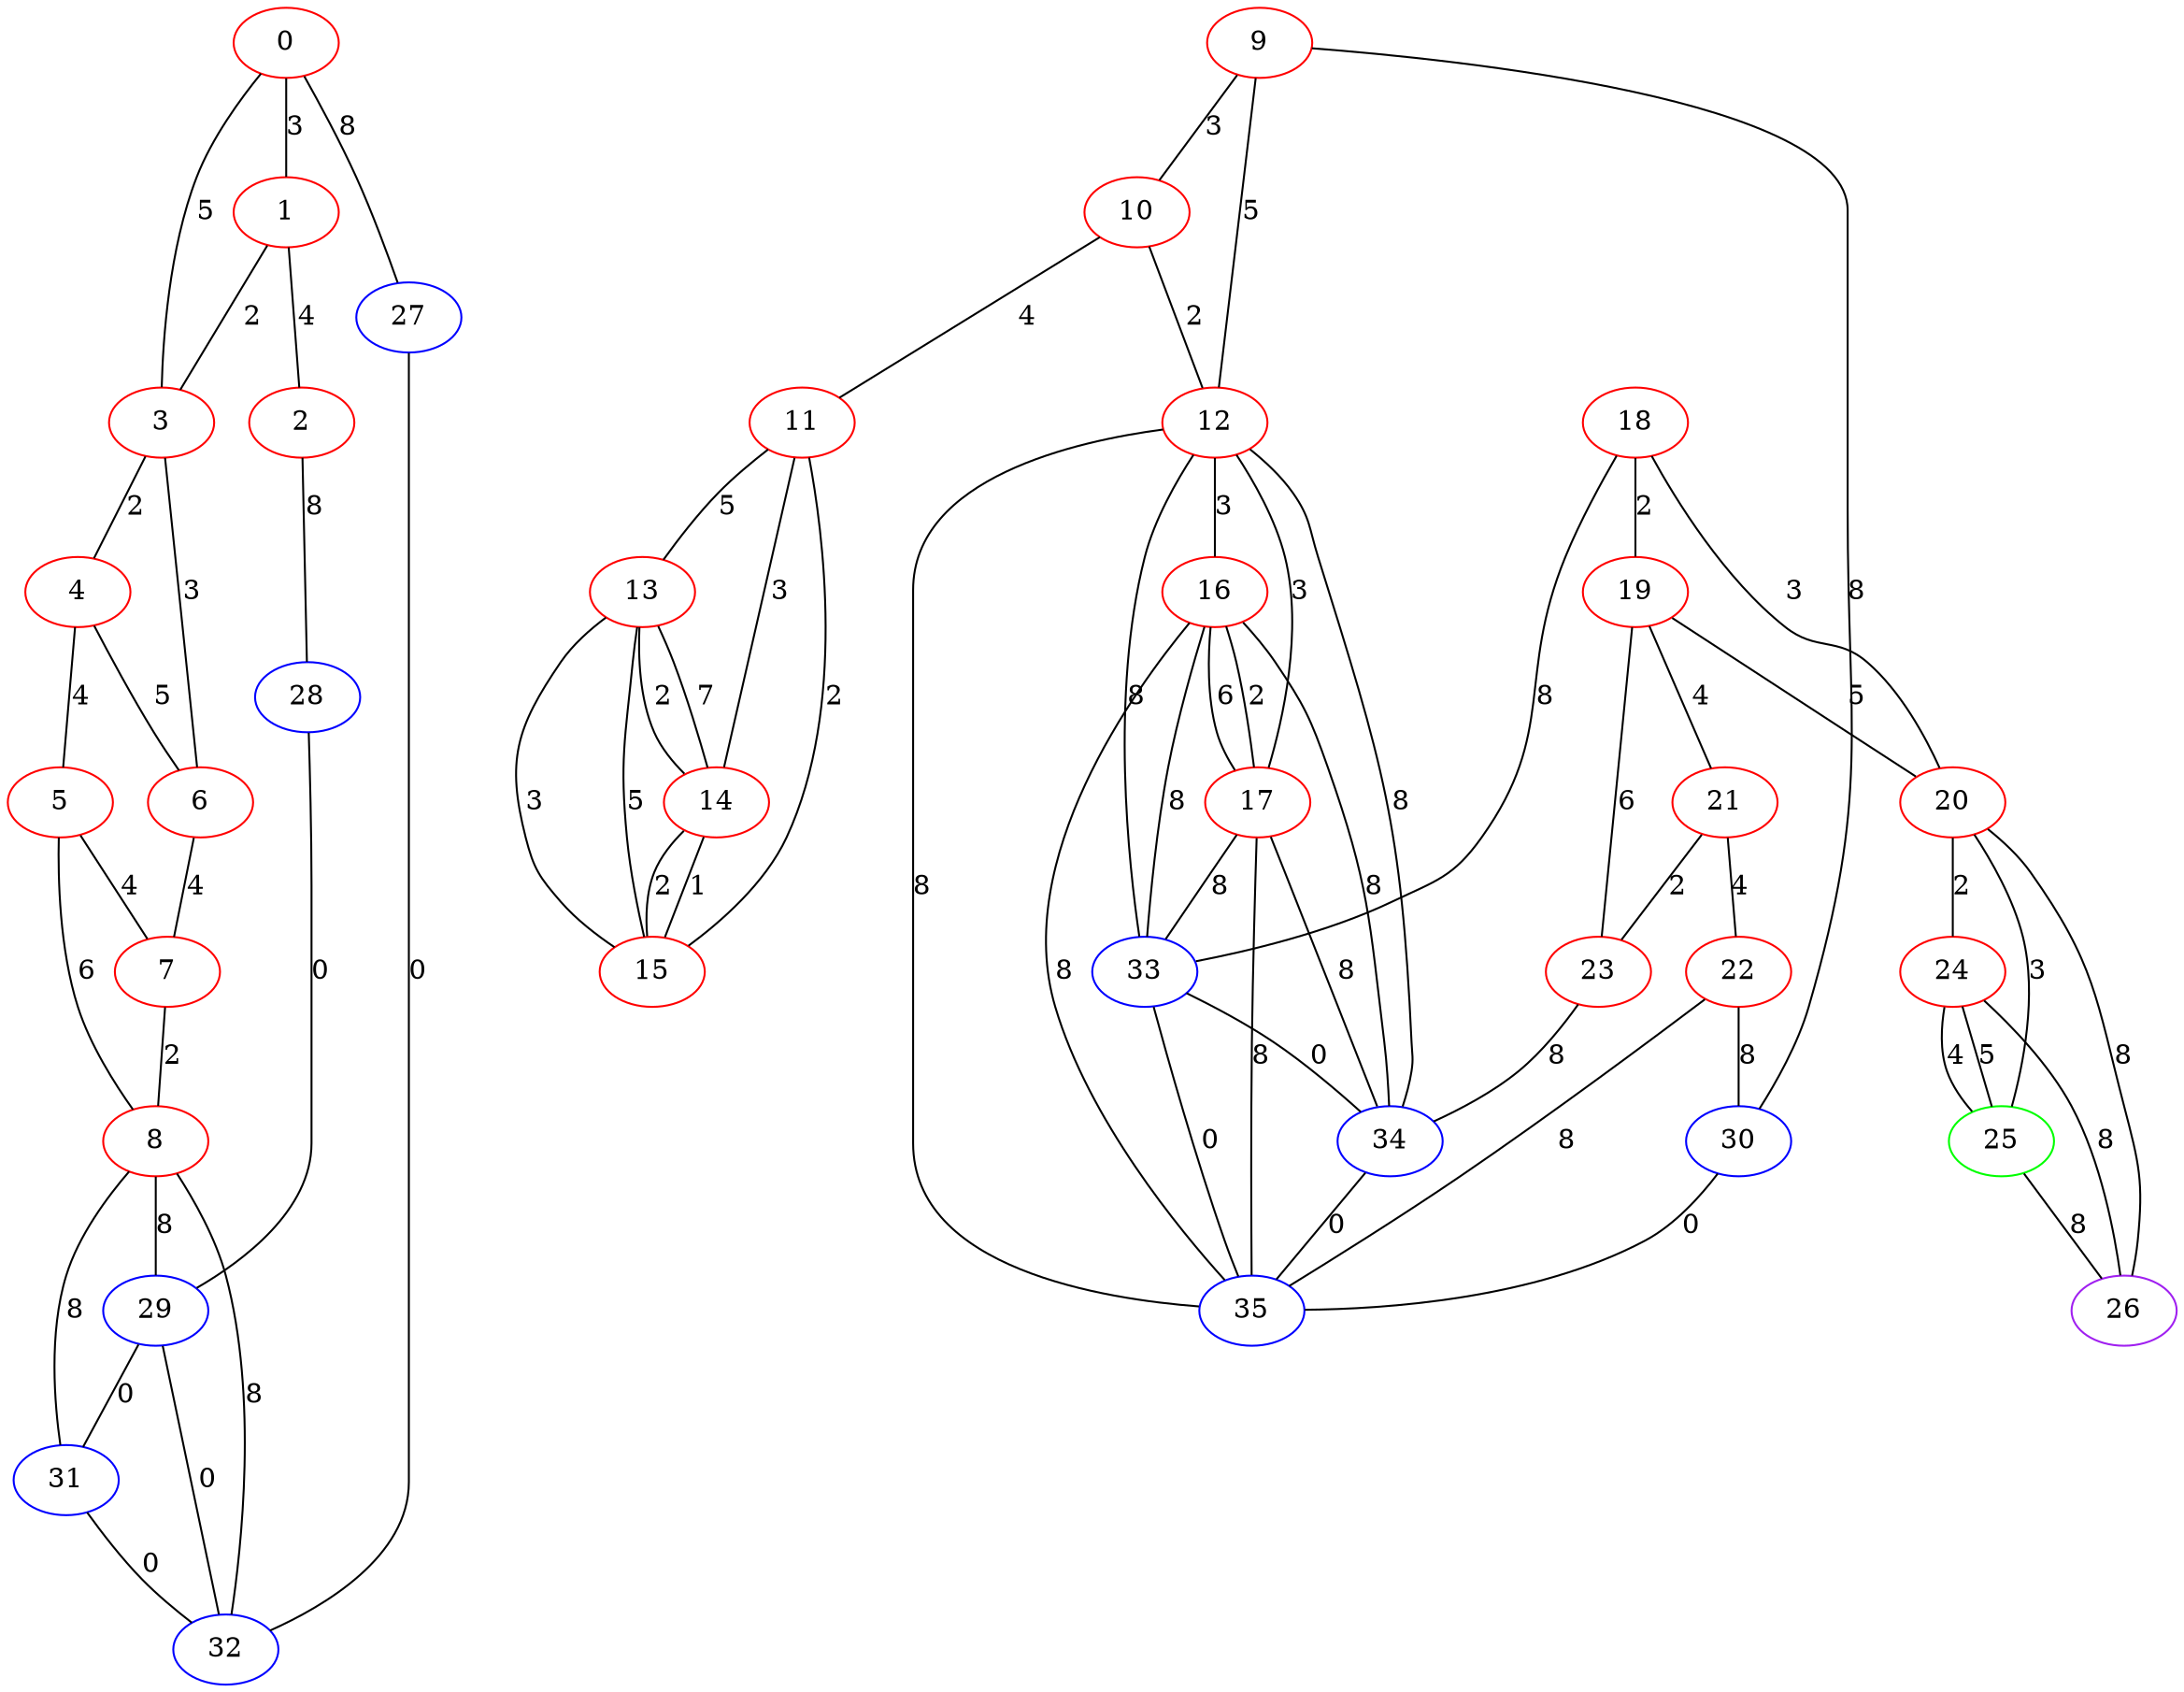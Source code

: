 graph "" {
0 [color=red, weight=1];
1 [color=red, weight=1];
2 [color=red, weight=1];
3 [color=red, weight=1];
4 [color=red, weight=1];
5 [color=red, weight=1];
6 [color=red, weight=1];
7 [color=red, weight=1];
8 [color=red, weight=1];
9 [color=red, weight=1];
10 [color=red, weight=1];
11 [color=red, weight=1];
12 [color=red, weight=1];
13 [color=red, weight=1];
14 [color=red, weight=1];
15 [color=red, weight=1];
16 [color=red, weight=1];
17 [color=red, weight=1];
18 [color=red, weight=1];
19 [color=red, weight=1];
20 [color=red, weight=1];
21 [color=red, weight=1];
22 [color=red, weight=1];
23 [color=red, weight=1];
24 [color=red, weight=1];
25 [color=green, weight=2];
26 [color=purple, weight=4];
27 [color=blue, weight=3];
28 [color=blue, weight=3];
29 [color=blue, weight=3];
30 [color=blue, weight=3];
31 [color=blue, weight=3];
32 [color=blue, weight=3];
33 [color=blue, weight=3];
34 [color=blue, weight=3];
35 [color=blue, weight=3];
0 -- 27  [key=0, label=8];
0 -- 1  [key=0, label=3];
0 -- 3  [key=0, label=5];
1 -- 2  [key=0, label=4];
1 -- 3  [key=0, label=2];
2 -- 28  [key=0, label=8];
3 -- 4  [key=0, label=2];
3 -- 6  [key=0, label=3];
4 -- 5  [key=0, label=4];
4 -- 6  [key=0, label=5];
5 -- 8  [key=0, label=6];
5 -- 7  [key=0, label=4];
6 -- 7  [key=0, label=4];
7 -- 8  [key=0, label=2];
8 -- 32  [key=0, label=8];
8 -- 31  [key=0, label=8];
8 -- 29  [key=0, label=8];
9 -- 10  [key=0, label=3];
9 -- 12  [key=0, label=5];
9 -- 30  [key=0, label=8];
10 -- 11  [key=0, label=4];
10 -- 12  [key=0, label=2];
11 -- 13  [key=0, label=5];
11 -- 14  [key=0, label=3];
11 -- 15  [key=0, label=2];
12 -- 33  [key=0, label=8];
12 -- 34  [key=0, label=8];
12 -- 35  [key=0, label=8];
12 -- 16  [key=0, label=3];
12 -- 17  [key=0, label=3];
13 -- 14  [key=0, label=2];
13 -- 14  [key=1, label=7];
13 -- 15  [key=0, label=3];
13 -- 15  [key=1, label=5];
14 -- 15  [key=0, label=1];
14 -- 15  [key=1, label=2];
16 -- 17  [key=0, label=6];
16 -- 17  [key=1, label=2];
16 -- 34  [key=0, label=8];
16 -- 35  [key=0, label=8];
16 -- 33  [key=0, label=8];
17 -- 33  [key=0, label=8];
17 -- 34  [key=0, label=8];
17 -- 35  [key=0, label=8];
18 -- 33  [key=0, label=8];
18 -- 19  [key=0, label=2];
18 -- 20  [key=0, label=3];
19 -- 20  [key=0, label=5];
19 -- 21  [key=0, label=4];
19 -- 23  [key=0, label=6];
20 -- 24  [key=0, label=2];
20 -- 25  [key=0, label=3];
20 -- 26  [key=0, label=8];
21 -- 22  [key=0, label=4];
21 -- 23  [key=0, label=2];
22 -- 35  [key=0, label=8];
22 -- 30  [key=0, label=8];
23 -- 34  [key=0, label=8];
24 -- 25  [key=0, label=5];
24 -- 25  [key=1, label=4];
24 -- 26  [key=0, label=8];
25 -- 26  [key=0, label=8];
27 -- 32  [key=0, label=0];
28 -- 29  [key=0, label=0];
29 -- 32  [key=0, label=0];
29 -- 31  [key=0, label=0];
30 -- 35  [key=0, label=0];
31 -- 32  [key=0, label=0];
33 -- 34  [key=0, label=0];
33 -- 35  [key=0, label=0];
34 -- 35  [key=0, label=0];
}
